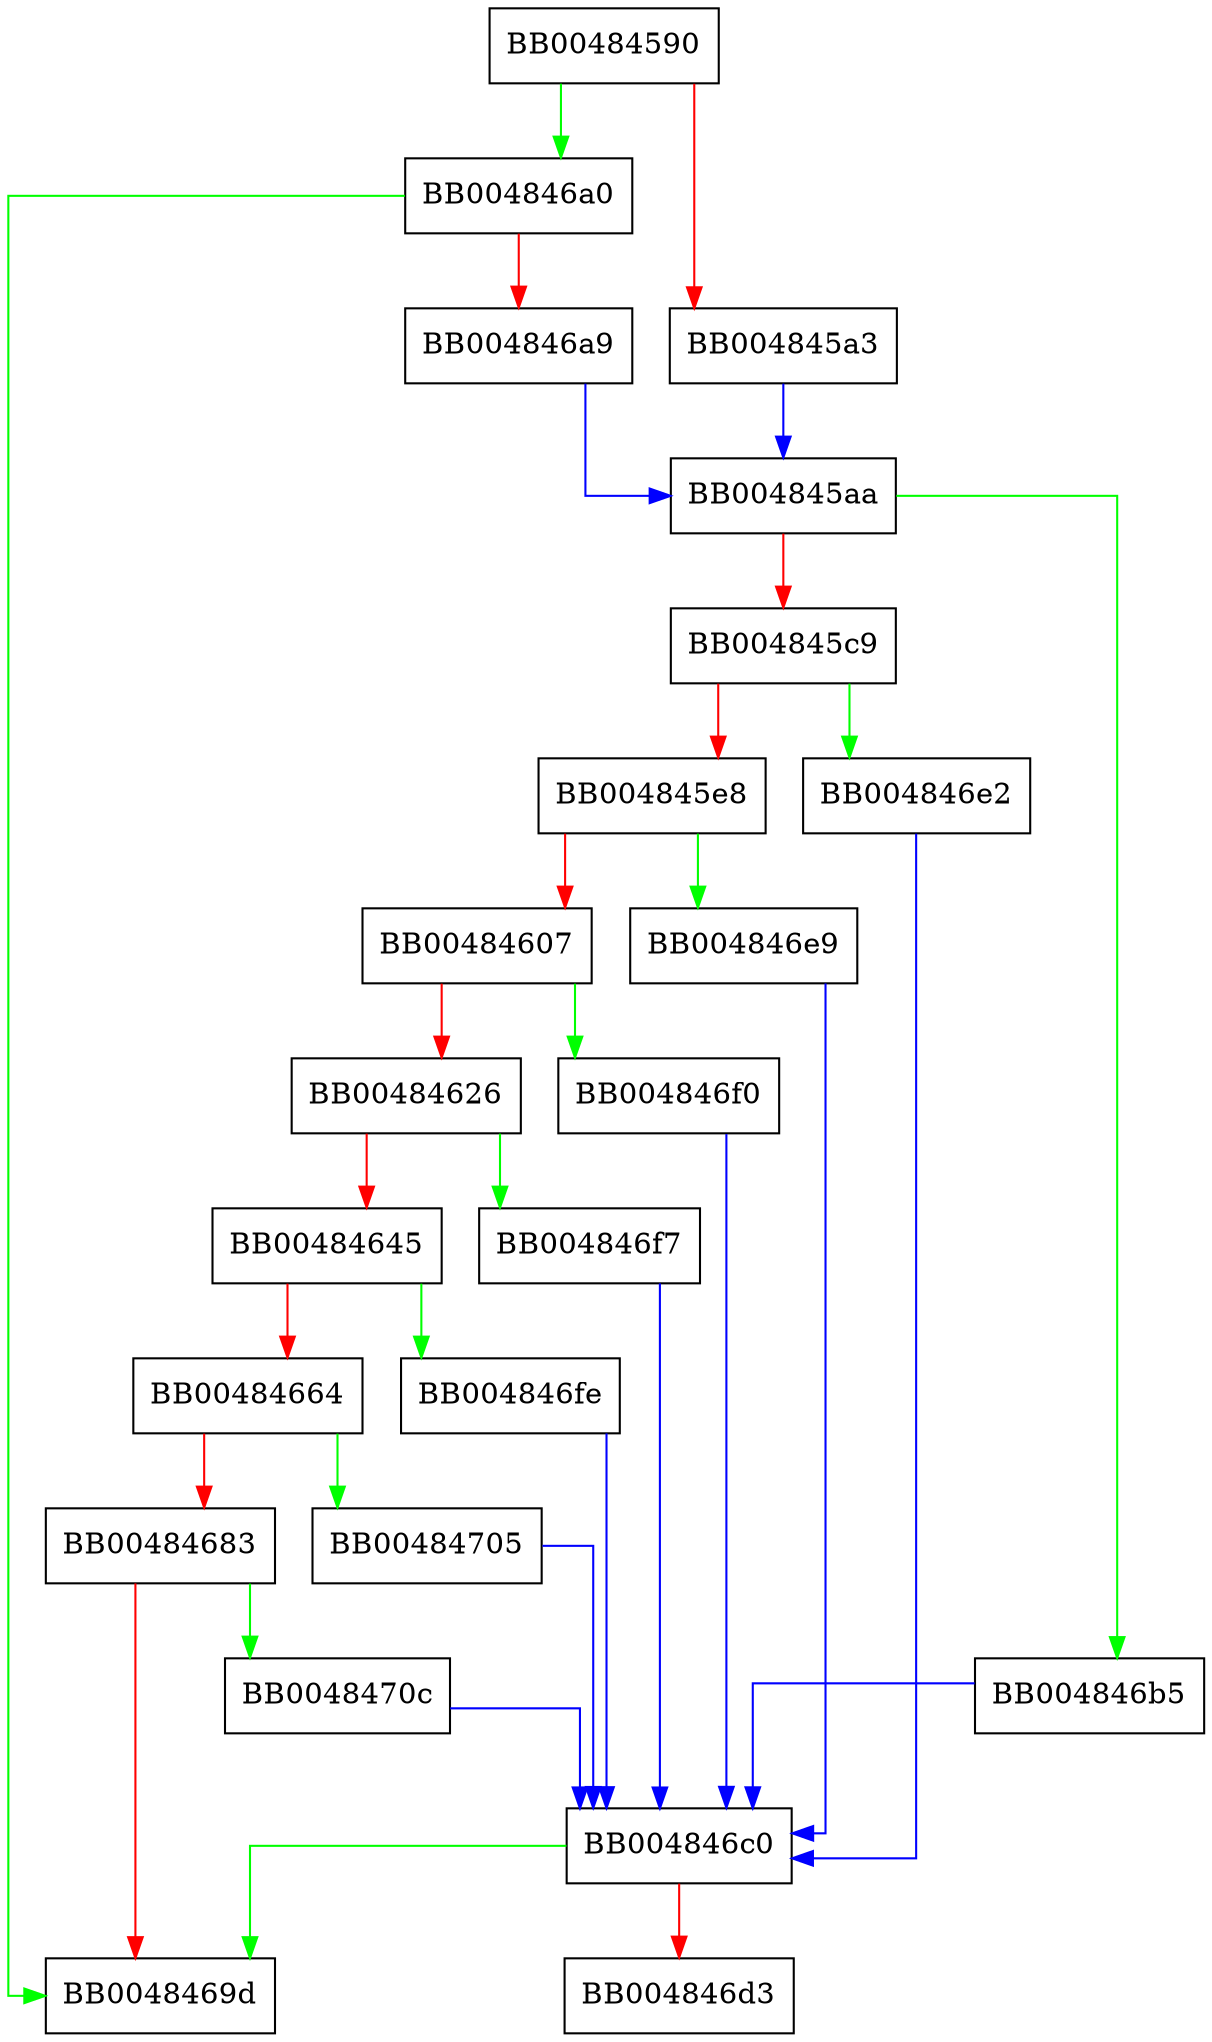 digraph cmd_MinProtocol {
  node [shape="box"];
  graph [splines=ortho];
  BB00484590 -> BB004846a0 [color="green"];
  BB00484590 -> BB004845a3 [color="red"];
  BB004845a3 -> BB004845aa [color="blue"];
  BB004845aa -> BB004846b5 [color="green"];
  BB004845aa -> BB004845c9 [color="red"];
  BB004845c9 -> BB004846e2 [color="green"];
  BB004845c9 -> BB004845e8 [color="red"];
  BB004845e8 -> BB004846e9 [color="green"];
  BB004845e8 -> BB00484607 [color="red"];
  BB00484607 -> BB004846f0 [color="green"];
  BB00484607 -> BB00484626 [color="red"];
  BB00484626 -> BB004846f7 [color="green"];
  BB00484626 -> BB00484645 [color="red"];
  BB00484645 -> BB004846fe [color="green"];
  BB00484645 -> BB00484664 [color="red"];
  BB00484664 -> BB00484705 [color="green"];
  BB00484664 -> BB00484683 [color="red"];
  BB00484683 -> BB0048470c [color="green"];
  BB00484683 -> BB0048469d [color="red"];
  BB004846a0 -> BB0048469d [color="green"];
  BB004846a0 -> BB004846a9 [color="red"];
  BB004846a9 -> BB004845aa [color="blue"];
  BB004846b5 -> BB004846c0 [color="blue"];
  BB004846c0 -> BB0048469d [color="green"];
  BB004846c0 -> BB004846d3 [color="red"];
  BB004846e2 -> BB004846c0 [color="blue"];
  BB004846e9 -> BB004846c0 [color="blue"];
  BB004846f0 -> BB004846c0 [color="blue"];
  BB004846f7 -> BB004846c0 [color="blue"];
  BB004846fe -> BB004846c0 [color="blue"];
  BB00484705 -> BB004846c0 [color="blue"];
  BB0048470c -> BB004846c0 [color="blue"];
}